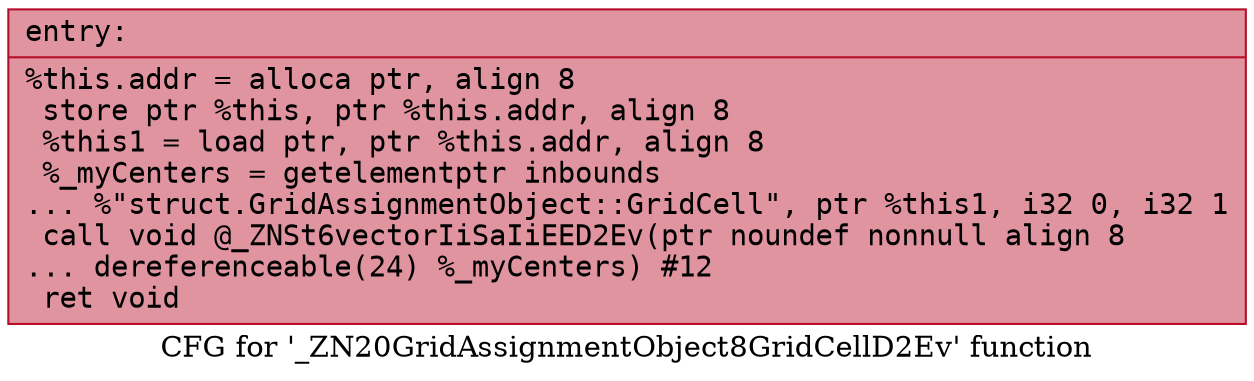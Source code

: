 digraph "CFG for '_ZN20GridAssignmentObject8GridCellD2Ev' function" {
	label="CFG for '_ZN20GridAssignmentObject8GridCellD2Ev' function";

	Node0x560dca0d47e0 [shape=record,color="#b70d28ff", style=filled, fillcolor="#b70d2870" fontname="Courier",label="{entry:\l|  %this.addr = alloca ptr, align 8\l  store ptr %this, ptr %this.addr, align 8\l  %this1 = load ptr, ptr %this.addr, align 8\l  %_myCenters = getelementptr inbounds\l... %\"struct.GridAssignmentObject::GridCell\", ptr %this1, i32 0, i32 1\l  call void @_ZNSt6vectorIiSaIiEED2Ev(ptr noundef nonnull align 8\l... dereferenceable(24) %_myCenters) #12\l  ret void\l}"];
}
